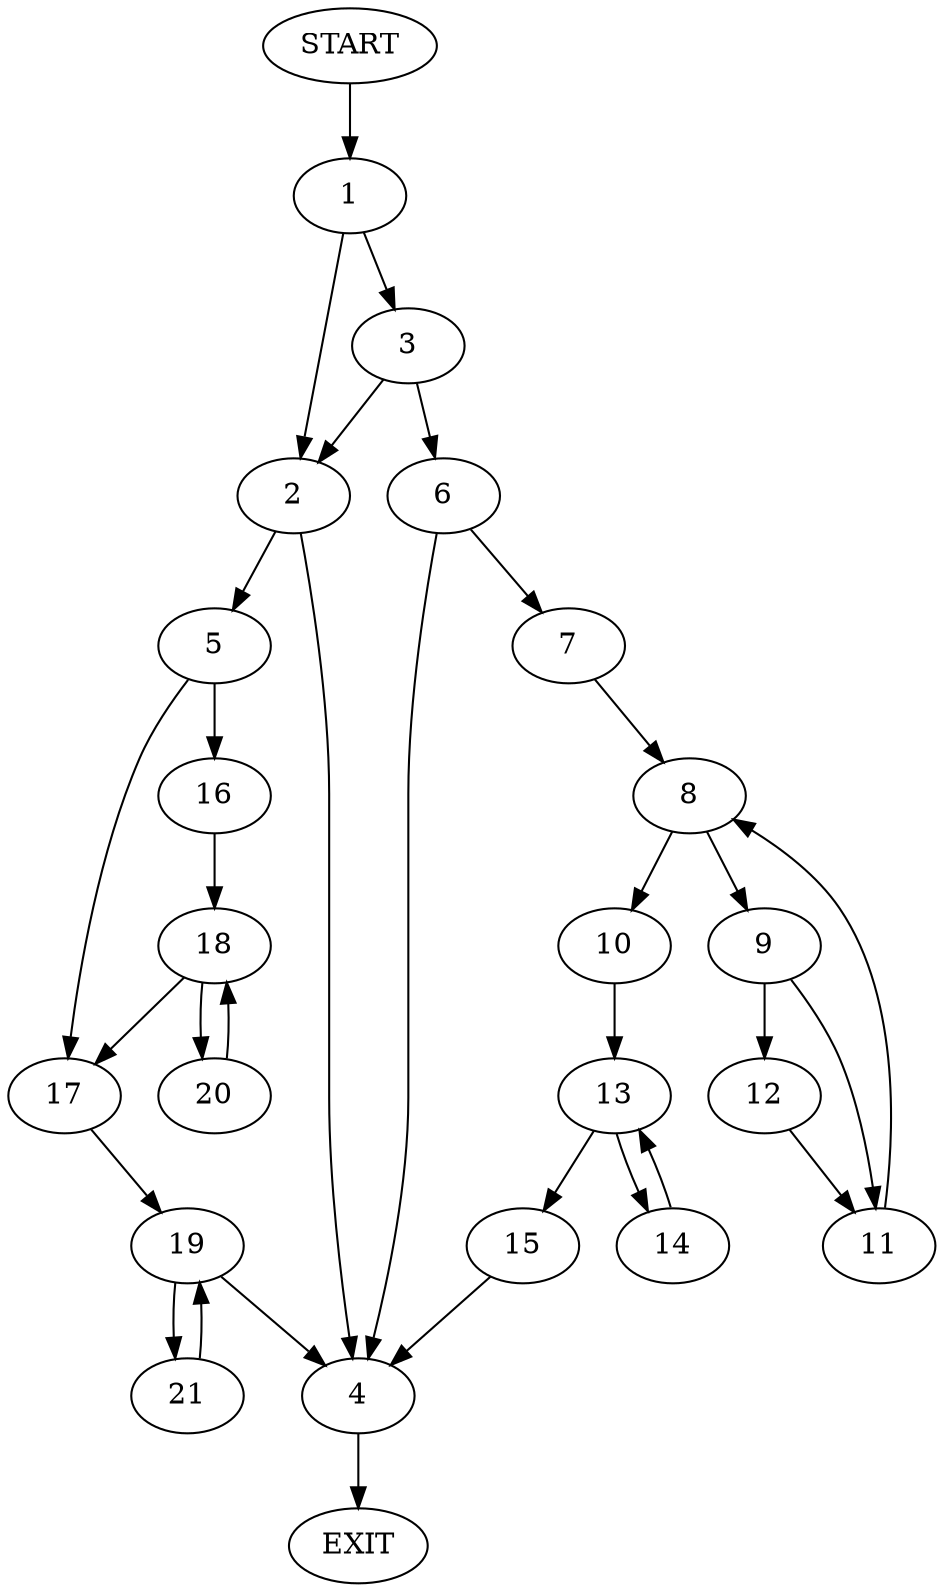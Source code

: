 digraph {
0 [label="START"]
22 [label="EXIT"]
0 -> 1
1 -> 2
1 -> 3
2 -> 4
2 -> 5
3 -> 2
3 -> 6
6 -> 4
6 -> 7
4 -> 22
7 -> 8
8 -> 9
8 -> 10
9 -> 11
9 -> 12
10 -> 13
12 -> 11
11 -> 8
13 -> 14
13 -> 15
14 -> 13
15 -> 4
5 -> 16
5 -> 17
16 -> 18
17 -> 19
18 -> 20
18 -> 17
20 -> 18
19 -> 4
19 -> 21
21 -> 19
}
